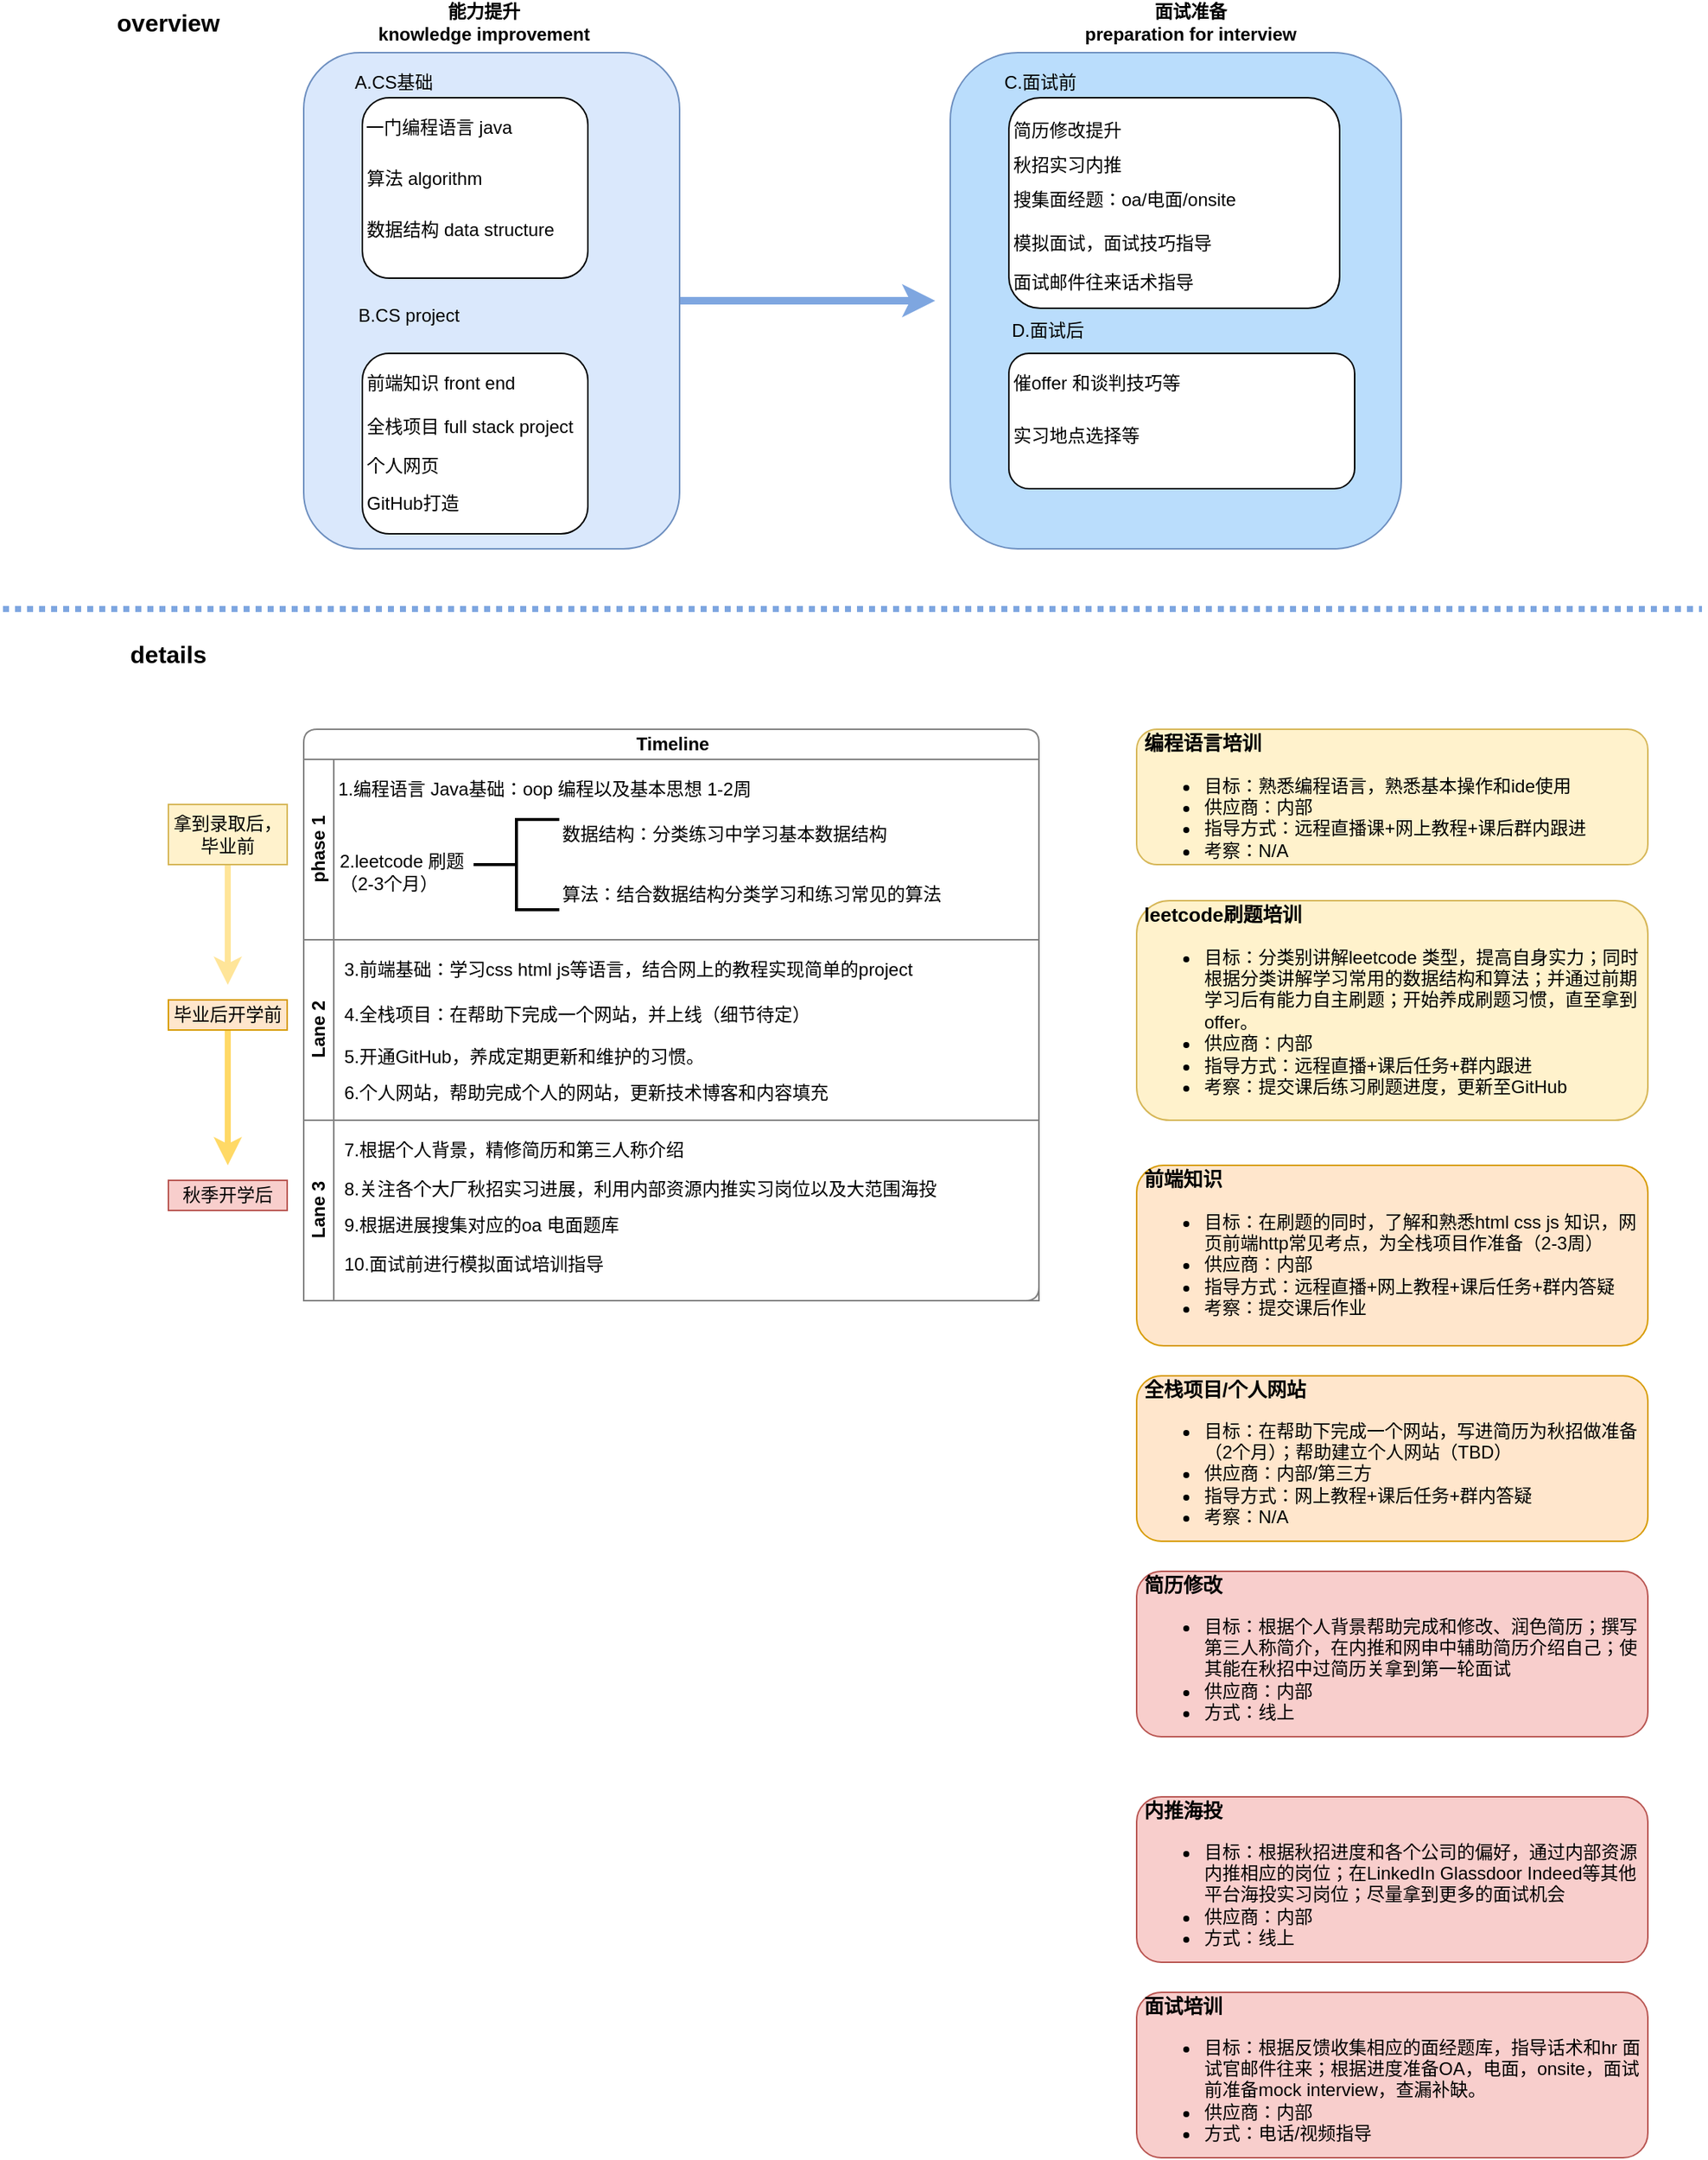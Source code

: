 <mxfile version="12.3.1" type="github" pages="1"><diagram id="WlOXuk777NESBVCsK0zX" name="Page-1"><mxGraphModel dx="1746" dy="865" grid="1" gridSize="10" guides="1" tooltips="1" connect="1" arrows="1" fold="1" page="1" pageScale="1" pageWidth="827" pageHeight="1169" math="0" shadow="0"><root><mxCell id="0"/><mxCell id="1" parent="0"/><mxCell id="vJHowsMaVE-s1c4FEZSy-48" style="edgeStyle=orthogonalEdgeStyle;rounded=0;orthogonalLoop=1;jettySize=auto;html=1;fontSize=18;fontColor=#7EA6E0;strokeColor=#7EA6E0;strokeWidth=5;" parent="1" source="vJHowsMaVE-s1c4FEZSy-3" edge="1"><mxGeometry relative="1" as="geometry"><mxPoint x="720" y="255" as="targetPoint"/></mxGeometry></mxCell><mxCell id="vJHowsMaVE-s1c4FEZSy-3" value="" style="rounded=1;whiteSpace=wrap;html=1;fillColor=#dae8fc;strokeColor=#6c8ebf;" parent="1" vertex="1"><mxGeometry x="300" y="90" width="250" height="330" as="geometry"/></mxCell><mxCell id="vJHowsMaVE-s1c4FEZSy-4" value="能力提升&lt;br&gt;knowledge improvement" style="text;html=1;strokeColor=none;fillColor=none;align=center;verticalAlign=middle;whiteSpace=wrap;rounded=0;fontStyle=1" parent="1" vertex="1"><mxGeometry x="325" y="60" width="190" height="20" as="geometry"/></mxCell><mxCell id="vJHowsMaVE-s1c4FEZSy-9" value="" style="rounded=1;whiteSpace=wrap;html=1;align=left;" parent="1" vertex="1"><mxGeometry x="339" y="120" width="150" height="120" as="geometry"/></mxCell><mxCell id="vJHowsMaVE-s1c4FEZSy-10" value="一门编程语言 java" style="text;html=1;strokeColor=none;fillColor=none;align=center;verticalAlign=middle;whiteSpace=wrap;rounded=0;" parent="1" vertex="1"><mxGeometry x="340" y="130" width="100" height="20" as="geometry"/></mxCell><mxCell id="vJHowsMaVE-s1c4FEZSy-11" value="算法 algorithm" style="text;html=1;strokeColor=none;fillColor=none;align=left;verticalAlign=middle;whiteSpace=wrap;rounded=0;" parent="1" vertex="1"><mxGeometry x="340" y="164" width="100" height="20" as="geometry"/></mxCell><mxCell id="vJHowsMaVE-s1c4FEZSy-15" value="数据结构 data structure&amp;nbsp;" style="text;html=1;strokeColor=none;fillColor=none;align=left;verticalAlign=middle;whiteSpace=wrap;rounded=0;" parent="1" vertex="1"><mxGeometry x="340" y="198" width="190" height="20" as="geometry"/></mxCell><mxCell id="vJHowsMaVE-s1c4FEZSy-19" value="B.CS project" style="text;html=1;strokeColor=none;fillColor=none;align=center;verticalAlign=middle;whiteSpace=wrap;rounded=0;" parent="1" vertex="1"><mxGeometry x="310" y="255" width="120" height="20" as="geometry"/></mxCell><mxCell id="vJHowsMaVE-s1c4FEZSy-20" value="" style="rounded=1;whiteSpace=wrap;html=1;align=left;" parent="1" vertex="1"><mxGeometry x="339" y="290" width="150" height="120" as="geometry"/></mxCell><mxCell id="vJHowsMaVE-s1c4FEZSy-21" value="前端知识 front end" style="text;html=1;strokeColor=none;fillColor=none;align=left;verticalAlign=middle;whiteSpace=wrap;rounded=0;" parent="1" vertex="1"><mxGeometry x="340" y="300" width="140" height="20" as="geometry"/></mxCell><mxCell id="vJHowsMaVE-s1c4FEZSy-22" value="全栈项目 full stack project" style="text;html=1;strokeColor=none;fillColor=none;align=left;verticalAlign=middle;whiteSpace=wrap;rounded=0;" parent="1" vertex="1"><mxGeometry x="340" y="329" width="150" height="20" as="geometry"/></mxCell><mxCell id="vJHowsMaVE-s1c4FEZSy-23" value="个人网页" style="text;html=1;strokeColor=none;fillColor=none;align=left;verticalAlign=middle;whiteSpace=wrap;rounded=0;" parent="1" vertex="1"><mxGeometry x="340" y="355" width="150" height="20" as="geometry"/></mxCell><mxCell id="vJHowsMaVE-s1c4FEZSy-24" value="GitHub打造" style="text;html=1;strokeColor=none;fillColor=none;align=left;verticalAlign=middle;whiteSpace=wrap;rounded=0;" parent="1" vertex="1"><mxGeometry x="340" y="380" width="150" height="20" as="geometry"/></mxCell><mxCell id="vJHowsMaVE-s1c4FEZSy-36" value="" style="rounded=1;whiteSpace=wrap;html=1;fillColor=#BADDFC;strokeColor=#6c8ebf;" parent="1" vertex="1"><mxGeometry x="730" y="90" width="300" height="330" as="geometry"/></mxCell><mxCell id="vJHowsMaVE-s1c4FEZSy-37" value="面试准备&lt;br&gt;preparation for interview" style="text;html=1;strokeColor=none;fillColor=none;align=center;verticalAlign=middle;whiteSpace=wrap;rounded=0;fontStyle=1" parent="1" vertex="1"><mxGeometry x="780" y="60" width="220" height="20" as="geometry"/></mxCell><mxCell id="vJHowsMaVE-s1c4FEZSy-38" value="" style="rounded=1;whiteSpace=wrap;html=1;align=left;" parent="1" vertex="1"><mxGeometry x="769" y="120" width="220" height="140" as="geometry"/></mxCell><mxCell id="vJHowsMaVE-s1c4FEZSy-39" value="简历修改提升" style="text;html=1;strokeColor=none;fillColor=none;align=left;verticalAlign=middle;whiteSpace=wrap;rounded=0;" parent="1" vertex="1"><mxGeometry x="770" y="132" width="100" height="20" as="geometry"/></mxCell><mxCell id="vJHowsMaVE-s1c4FEZSy-40" value="模拟面试，面试技巧指导&amp;nbsp;" style="text;html=1;strokeColor=none;fillColor=none;align=left;verticalAlign=middle;whiteSpace=wrap;rounded=0;" parent="1" vertex="1"><mxGeometry x="770" y="207" width="250" height="20" as="geometry"/></mxCell><mxCell id="vJHowsMaVE-s1c4FEZSy-41" value="搜集面经题：oa/电面/onsite" style="text;html=1;strokeColor=none;fillColor=none;align=left;verticalAlign=middle;whiteSpace=wrap;rounded=0;" parent="1" vertex="1"><mxGeometry x="770" y="178" width="210" height="20" as="geometry"/></mxCell><mxCell id="vJHowsMaVE-s1c4FEZSy-42" value="C.面试前" style="text;html=1;strokeColor=none;fillColor=none;align=center;verticalAlign=middle;whiteSpace=wrap;rounded=0;" parent="1" vertex="1"><mxGeometry x="730" y="100" width="120" height="20" as="geometry"/></mxCell><mxCell id="vJHowsMaVE-s1c4FEZSy-43" value="" style="rounded=1;whiteSpace=wrap;html=1;align=left;" parent="1" vertex="1"><mxGeometry x="769" y="290" width="230" height="90" as="geometry"/></mxCell><mxCell id="vJHowsMaVE-s1c4FEZSy-51" value="A.CS基础" style="text;html=1;strokeColor=none;fillColor=none;align=center;verticalAlign=middle;whiteSpace=wrap;rounded=0;" parent="1" vertex="1"><mxGeometry x="300" y="100" width="120" height="20" as="geometry"/></mxCell><mxCell id="vJHowsMaVE-s1c4FEZSy-52" value="秋招实习内推" style="text;html=1;strokeColor=none;fillColor=none;align=left;verticalAlign=middle;whiteSpace=wrap;rounded=0;" parent="1" vertex="1"><mxGeometry x="770" y="153" width="100" height="24" as="geometry"/></mxCell><mxCell id="vJHowsMaVE-s1c4FEZSy-54" value="D.面试后" style="text;html=1;strokeColor=none;fillColor=none;align=center;verticalAlign=middle;whiteSpace=wrap;rounded=0;" parent="1" vertex="1"><mxGeometry x="735" y="265" width="120" height="20" as="geometry"/></mxCell><mxCell id="vJHowsMaVE-s1c4FEZSy-56" value="面试邮件往来话术指导" style="text;html=1;strokeColor=none;fillColor=none;align=left;verticalAlign=middle;whiteSpace=wrap;rounded=0;" parent="1" vertex="1"><mxGeometry x="770" y="232.5" width="130" height="20" as="geometry"/></mxCell><mxCell id="vJHowsMaVE-s1c4FEZSy-57" value="催offer 和谈判技巧等" style="text;html=1;strokeColor=none;fillColor=none;align=left;verticalAlign=middle;whiteSpace=wrap;rounded=0;" parent="1" vertex="1"><mxGeometry x="770" y="300" width="130" height="20" as="geometry"/></mxCell><mxCell id="vJHowsMaVE-s1c4FEZSy-59" value="实习地点选择等" style="text;html=1;strokeColor=none;fillColor=none;align=left;verticalAlign=middle;whiteSpace=wrap;rounded=0;" parent="1" vertex="1"><mxGeometry x="770" y="335" width="130" height="20" as="geometry"/></mxCell><mxCell id="vJHowsMaVE-s1c4FEZSy-72" value="Timeline" style="swimlane;html=1;childLayout=stackLayout;resizeParent=1;resizeParentMax=0;horizontal=1;startSize=20;horizontalStack=0;rounded=1;labelBackgroundColor=none;align=center;strokeColor=#808080;" parent="1" vertex="1"><mxGeometry x="300" y="540" width="489" height="380" as="geometry"/></mxCell><mxCell id="vJHowsMaVE-s1c4FEZSy-73" value="phase 1" style="swimlane;html=1;startSize=20;horizontal=0;strokeColor=#808080;" parent="vJHowsMaVE-s1c4FEZSy-72" vertex="1"><mxGeometry y="20" width="489" height="120" as="geometry"/></mxCell><mxCell id="vJHowsMaVE-s1c4FEZSy-76" value="1.编程语言 Java基础：oop 编程以及基本思想 1-2周" style="text;html=1;strokeColor=none;fillColor=none;align=left;verticalAlign=middle;whiteSpace=wrap;rounded=0;labelBackgroundColor=none;" parent="vJHowsMaVE-s1c4FEZSy-73" vertex="1"><mxGeometry x="21" y="10" width="341" height="20" as="geometry"/></mxCell><mxCell id="vJHowsMaVE-s1c4FEZSy-80" value="2.leetcode 刷题&lt;br&gt;（2-3个月）" style="text;html=1;strokeColor=none;fillColor=none;align=left;verticalAlign=middle;whiteSpace=wrap;rounded=0;labelBackgroundColor=none;" parent="vJHowsMaVE-s1c4FEZSy-73" vertex="1"><mxGeometry x="22" y="65" width="141" height="20" as="geometry"/></mxCell><mxCell id="vJHowsMaVE-s1c4FEZSy-84" value="" style="strokeWidth=2;html=1;shape=mxgraph.flowchart.annotation_2;align=left;labelPosition=right;pointerEvents=1;rounded=1;labelBackgroundColor=none;strokeColor=#000000;" parent="vJHowsMaVE-s1c4FEZSy-73" vertex="1"><mxGeometry x="113" y="40" width="57" height="60" as="geometry"/></mxCell><mxCell id="vJHowsMaVE-s1c4FEZSy-85" value="数据结构：分类练习中学习基本数据结构&amp;nbsp;" style="text;html=1;strokeColor=none;fillColor=none;align=left;verticalAlign=middle;whiteSpace=wrap;rounded=0;labelBackgroundColor=none;" parent="vJHowsMaVE-s1c4FEZSy-73" vertex="1"><mxGeometry x="170" y="40" width="280" height="20" as="geometry"/></mxCell><mxCell id="vJHowsMaVE-s1c4FEZSy-86" value="算法：结合数据结构分类学习和练习常见的算法" style="text;html=1;strokeColor=none;fillColor=none;align=left;verticalAlign=middle;whiteSpace=wrap;rounded=0;labelBackgroundColor=none;" parent="vJHowsMaVE-s1c4FEZSy-73" vertex="1"><mxGeometry x="170" y="80" width="280" height="20" as="geometry"/></mxCell><mxCell id="vJHowsMaVE-s1c4FEZSy-74" value="Lane 2" style="swimlane;html=1;startSize=20;horizontal=0;strokeColor=#808080;" parent="vJHowsMaVE-s1c4FEZSy-72" vertex="1"><mxGeometry y="140" width="489" height="120" as="geometry"/></mxCell><mxCell id="vJHowsMaVE-s1c4FEZSy-87" value="3.前端基础：学习css html js等语言，结合网上的教程实现简单的project&amp;nbsp;" style="text;html=1;strokeColor=none;fillColor=none;align=left;verticalAlign=middle;whiteSpace=wrap;rounded=0;labelBackgroundColor=none;" parent="vJHowsMaVE-s1c4FEZSy-74" vertex="1"><mxGeometry x="25" y="10" width="415" height="20" as="geometry"/></mxCell><mxCell id="vJHowsMaVE-s1c4FEZSy-88" value="4.全栈项目：在帮助下完成一个网站，并上线（细节待定）" style="text;html=1;strokeColor=none;fillColor=none;align=left;verticalAlign=middle;whiteSpace=wrap;rounded=0;labelBackgroundColor=none;" parent="vJHowsMaVE-s1c4FEZSy-74" vertex="1"><mxGeometry x="25" y="40" width="415" height="20" as="geometry"/></mxCell><mxCell id="vJHowsMaVE-s1c4FEZSy-89" value="5.开通GitHub，养成定期更新和维护的习惯。" style="text;html=1;strokeColor=none;fillColor=none;align=left;verticalAlign=middle;whiteSpace=wrap;rounded=0;labelBackgroundColor=none;" parent="vJHowsMaVE-s1c4FEZSy-74" vertex="1"><mxGeometry x="25" y="68" width="415" height="20" as="geometry"/></mxCell><mxCell id="vJHowsMaVE-s1c4FEZSy-90" value="6.个人网站，帮助完成个人的网站，更新技术博客和内容填充" style="text;html=1;strokeColor=none;fillColor=none;align=left;verticalAlign=middle;whiteSpace=wrap;rounded=0;labelBackgroundColor=none;" parent="vJHowsMaVE-s1c4FEZSy-74" vertex="1"><mxGeometry x="25" y="92" width="415" height="20" as="geometry"/></mxCell><mxCell id="vJHowsMaVE-s1c4FEZSy-75" value="Lane 3" style="swimlane;html=1;startSize=20;horizontal=0;strokeColor=#808080;" parent="vJHowsMaVE-s1c4FEZSy-72" vertex="1"><mxGeometry y="260" width="489" height="120" as="geometry"/></mxCell><mxCell id="vJHowsMaVE-s1c4FEZSy-95" value="7.根据个人背景，精修简历和第三人称介绍" style="text;html=1;strokeColor=none;fillColor=none;align=left;verticalAlign=middle;whiteSpace=wrap;rounded=0;labelBackgroundColor=none;" parent="vJHowsMaVE-s1c4FEZSy-75" vertex="1"><mxGeometry x="25" y="10" width="415" height="20" as="geometry"/></mxCell><mxCell id="vJHowsMaVE-s1c4FEZSy-96" value="8.关注各个大厂秋招实习进展，利用内部资源内推实习岗位以及大范围海投" style="text;html=1;strokeColor=none;fillColor=none;align=left;verticalAlign=middle;whiteSpace=wrap;rounded=0;labelBackgroundColor=none;" parent="vJHowsMaVE-s1c4FEZSy-75" vertex="1"><mxGeometry x="25" y="36" width="415" height="20" as="geometry"/></mxCell><mxCell id="vJHowsMaVE-s1c4FEZSy-97" value="9.根据进展搜集对应的oa 电面题库" style="text;html=1;strokeColor=none;fillColor=none;align=left;verticalAlign=middle;whiteSpace=wrap;rounded=0;labelBackgroundColor=none;" parent="vJHowsMaVE-s1c4FEZSy-75" vertex="1"><mxGeometry x="25" y="60" width="415" height="20" as="geometry"/></mxCell><mxCell id="vJHowsMaVE-s1c4FEZSy-98" value="10.面试前进行模拟面试培训指导" style="text;html=1;strokeColor=none;fillColor=none;align=left;verticalAlign=middle;whiteSpace=wrap;rounded=0;labelBackgroundColor=none;" parent="vJHowsMaVE-s1c4FEZSy-75" vertex="1"><mxGeometry x="25" y="86" width="415" height="20" as="geometry"/></mxCell><mxCell id="vJHowsMaVE-s1c4FEZSy-100" style="edgeStyle=orthogonalEdgeStyle;rounded=0;orthogonalLoop=1;jettySize=auto;html=1;strokeWidth=4;strokeColor=#FFD966;" parent="1" source="vJHowsMaVE-s1c4FEZSy-92" edge="1"><mxGeometry relative="1" as="geometry"><mxPoint x="249.5" y="830" as="targetPoint"/></mxGeometry></mxCell><mxCell id="vJHowsMaVE-s1c4FEZSy-92" value="毕业后开学前" style="text;html=1;strokeColor=#d79b00;fillColor=#ffe6cc;align=center;verticalAlign=middle;whiteSpace=wrap;rounded=0;labelBackgroundColor=none;" parent="1" vertex="1"><mxGeometry x="210" y="720" width="79" height="20" as="geometry"/></mxCell><mxCell id="vJHowsMaVE-s1c4FEZSy-93" style="edgeStyle=orthogonalEdgeStyle;rounded=1;orthogonalLoop=1;jettySize=auto;html=1;strokeWidth=4;strokeColor=#FFE599;" parent="1" source="vJHowsMaVE-s1c4FEZSy-91" edge="1"><mxGeometry relative="1" as="geometry"><mxPoint x="249.5" y="710" as="targetPoint"/></mxGeometry></mxCell><mxCell id="vJHowsMaVE-s1c4FEZSy-91" value="拿到录取后，毕业前" style="text;html=1;strokeColor=#d6b656;fillColor=#fff2cc;align=center;verticalAlign=middle;whiteSpace=wrap;rounded=0;labelBackgroundColor=none;" parent="1" vertex="1"><mxGeometry x="210" y="590" width="79" height="40" as="geometry"/></mxCell><mxCell id="vJHowsMaVE-s1c4FEZSy-99" value="秋季开学后" style="text;html=1;strokeColor=#b85450;fillColor=#f8cecc;align=center;verticalAlign=middle;whiteSpace=wrap;rounded=0;labelBackgroundColor=none;" parent="1" vertex="1"><mxGeometry x="210" y="840" width="79" height="20" as="geometry"/></mxCell><mxCell id="vJHowsMaVE-s1c4FEZSy-101" value="&lt;p style=&quot;line-height: 50%&quot;&gt;&lt;/p&gt;&lt;h1 style=&quot;font-size: 13px&quot;&gt;&lt;font style=&quot;font-size: 13px&quot;&gt;编程语言培训&lt;/font&gt;&lt;/h1&gt;&lt;p style=&quot;font-size: 13px&quot;&gt;&lt;/p&gt;&lt;ul&gt;&lt;li&gt;目标：熟悉编程语言，熟悉基本操作和ide使用&amp;nbsp;&lt;/li&gt;&lt;li&gt;供应商：内部&lt;/li&gt;&lt;li&gt;指导方式：远程直播课+网上教程+课后群内跟进&lt;/li&gt;&lt;li&gt;考察：N/A&lt;/li&gt;&lt;/ul&gt;&lt;p&gt;&lt;/p&gt;" style="text;html=1;strokeColor=#d6b656;fillColor=#fff2cc;spacing=5;spacingTop=-20;whiteSpace=wrap;overflow=hidden;rounded=1;labelBackgroundColor=none;align=left;shadow=0;comic=0;glass=0;" parent="1" vertex="1"><mxGeometry x="854" y="540" width="340" height="90" as="geometry"/></mxCell><mxCell id="vJHowsMaVE-s1c4FEZSy-104" value="&lt;p style=&quot;line-height: 50%&quot;&gt;&lt;/p&gt;&lt;h1 style=&quot;font-size: 13px&quot;&gt;&lt;font style=&quot;font-size: 13px&quot;&gt;leetcode刷题培训&lt;/font&gt;&lt;/h1&gt;&lt;p style=&quot;font-size: 13px&quot;&gt;&lt;/p&gt;&lt;ul&gt;&lt;li&gt;目标：分类别讲解leetcode 类型，提高自身实力；同时根据分类讲解学习常用的数据结构和算法；并通过前期学习后有能力自主刷题；开始养成刷题习惯，直至拿到offer。&lt;/li&gt;&lt;li&gt;供应商：内部&lt;/li&gt;&lt;li&gt;指导方式：远程直播+课后任务+群内跟进&lt;/li&gt;&lt;li&gt;考察：提交课后练习刷题进度，更新至GitHub&lt;/li&gt;&lt;/ul&gt;&lt;p&gt;&lt;/p&gt;" style="text;html=1;strokeColor=#d6b656;fillColor=#fff2cc;spacing=5;spacingTop=-20;whiteSpace=wrap;overflow=hidden;rounded=1;labelBackgroundColor=none;align=left;shadow=0;comic=0;glass=0;" parent="1" vertex="1"><mxGeometry x="854" y="654" width="340" height="146" as="geometry"/></mxCell><mxCell id="vJHowsMaVE-s1c4FEZSy-105" value="&lt;p style=&quot;line-height: 50%&quot;&gt;&lt;/p&gt;&lt;h1 style=&quot;font-size: 13px&quot;&gt;前端知识&lt;/h1&gt;&lt;p style=&quot;font-size: 13px&quot;&gt;&lt;/p&gt;&lt;ul&gt;&lt;li&gt;目标：在刷题的同时，了解和熟悉html css js 知识，网页前端http常见考点，为全栈项目作准备（2-3周）&lt;/li&gt;&lt;li&gt;供应商：内部&lt;/li&gt;&lt;li&gt;指导方式：远程直播+网上教程+课后任务+群内答疑&lt;/li&gt;&lt;li&gt;考察：提交课后作业&lt;/li&gt;&lt;/ul&gt;&lt;p&gt;&lt;/p&gt;" style="text;html=1;strokeColor=#d79b00;fillColor=#ffe6cc;spacing=5;spacingTop=-20;whiteSpace=wrap;overflow=hidden;rounded=1;labelBackgroundColor=none;align=left;shadow=0;comic=0;glass=0;" parent="1" vertex="1"><mxGeometry x="854" y="830" width="340" height="120" as="geometry"/></mxCell><mxCell id="vJHowsMaVE-s1c4FEZSy-106" value="&lt;p style=&quot;line-height: 50%&quot;&gt;&lt;/p&gt;&lt;h1 style=&quot;font-size: 13px&quot;&gt;全栈项目/个人网站&lt;/h1&gt;&lt;div&gt;&lt;ul&gt;&lt;li&gt;目标：在帮助下完成一个网站，写进简历为秋招做准备（2个月）；帮助建立个人网站（TBD）&lt;/li&gt;&lt;li&gt;供应商：内部/第三方&lt;/li&gt;&lt;li&gt;指导方式：网上教程+课后任务+群内答疑&lt;/li&gt;&lt;li&gt;考察：N/A&lt;/li&gt;&lt;/ul&gt;&lt;/div&gt;&lt;p&gt;&lt;/p&gt;" style="text;html=1;strokeColor=#d79b00;fillColor=#ffe6cc;spacing=5;spacingTop=-20;whiteSpace=wrap;overflow=hidden;rounded=1;labelBackgroundColor=none;align=left;shadow=0;comic=0;glass=0;" parent="1" vertex="1"><mxGeometry x="854" y="970" width="340" height="110" as="geometry"/></mxCell><mxCell id="vJHowsMaVE-s1c4FEZSy-108" value="&lt;p style=&quot;line-height: 50%&quot;&gt;&lt;/p&gt;&lt;h1 style=&quot;font-size: 13px&quot;&gt;简历修改&lt;/h1&gt;&lt;div&gt;&lt;ul&gt;&lt;li&gt;目标：根据个人背景帮助完成和修改、润色简历；撰写第三人称简介，在内推和网申中辅助简历介绍自己；使其能在秋招中过简历关拿到第一轮面试&lt;/li&gt;&lt;li&gt;供应商：内部&lt;/li&gt;&lt;li&gt;方式：线上&lt;/li&gt;&lt;/ul&gt;&lt;/div&gt;&lt;p&gt;&lt;/p&gt;" style="text;html=1;strokeColor=#b85450;fillColor=#f8cecc;spacing=5;spacingTop=-20;whiteSpace=wrap;overflow=hidden;rounded=1;labelBackgroundColor=none;align=left;shadow=0;comic=0;glass=0;" parent="1" vertex="1"><mxGeometry x="854" y="1100" width="340" height="110" as="geometry"/></mxCell><mxCell id="vJHowsMaVE-s1c4FEZSy-109" value="&lt;p style=&quot;line-height: 50%&quot;&gt;&lt;/p&gt;&lt;h1 style=&quot;font-size: 13px&quot;&gt;内推海投&lt;/h1&gt;&lt;div&gt;&lt;ul&gt;&lt;li&gt;目标：根据秋招进度和各个公司的偏好，通过内部资源内推相应的岗位；在LinkedIn Glassdoor Indeed等其他平台海投实习岗位；尽量拿到更多的面试机会&lt;/li&gt;&lt;li&gt;供应商：内部&lt;/li&gt;&lt;li&gt;方式：线上&lt;/li&gt;&lt;/ul&gt;&lt;/div&gt;&lt;p&gt;&lt;/p&gt;" style="text;html=1;strokeColor=#b85450;fillColor=#f8cecc;spacing=5;spacingTop=-20;whiteSpace=wrap;overflow=hidden;rounded=1;labelBackgroundColor=none;align=left;shadow=0;comic=0;glass=0;" parent="1" vertex="1"><mxGeometry x="854" y="1250" width="340" height="110" as="geometry"/></mxCell><mxCell id="vJHowsMaVE-s1c4FEZSy-110" value="&lt;p style=&quot;line-height: 50%&quot;&gt;&lt;/p&gt;&lt;h1 style=&quot;font-size: 13px&quot;&gt;面试培训&lt;/h1&gt;&lt;div&gt;&lt;ul&gt;&lt;li&gt;目标：根据反馈收集相应的面经题库，指导话术和hr 面试官邮件往来；根据进度准备OA，电面，onsite，面试前准备mock interview，查漏补缺。&lt;/li&gt;&lt;li&gt;供应商：内部&lt;/li&gt;&lt;li&gt;方式：电话/视频指导&lt;/li&gt;&lt;/ul&gt;&lt;/div&gt;&lt;p&gt;&lt;/p&gt;" style="text;html=1;strokeColor=#b85450;fillColor=#f8cecc;spacing=5;spacingTop=-20;whiteSpace=wrap;overflow=hidden;rounded=1;labelBackgroundColor=none;align=left;shadow=0;comic=0;glass=0;" parent="1" vertex="1"><mxGeometry x="854" y="1380" width="340" height="110" as="geometry"/></mxCell><mxCell id="vJHowsMaVE-s1c4FEZSy-112" value="&lt;font style=&quot;font-size: 16px&quot;&gt;&lt;b&gt;overview&lt;/b&gt;&lt;/font&gt;" style="text;html=1;strokeColor=none;fillColor=none;align=center;verticalAlign=middle;whiteSpace=wrap;rounded=0;shadow=0;glass=0;comic=0;labelBackgroundColor=none;" parent="1" vertex="1"><mxGeometry x="190" y="60" width="40" height="20" as="geometry"/></mxCell><mxCell id="FFH19tA_c_mxOcWcyFL_-1" value="&lt;span style=&quot;font-size: 16px&quot;&gt;&lt;b&gt;details&lt;/b&gt;&lt;/span&gt;" style="text;html=1;strokeColor=none;fillColor=none;align=center;verticalAlign=middle;whiteSpace=wrap;rounded=0;shadow=0;glass=0;comic=0;labelBackgroundColor=none;" vertex="1" parent="1"><mxGeometry x="190" y="480" width="40" height="20" as="geometry"/></mxCell><mxCell id="FFH19tA_c_mxOcWcyFL_-3" value="" style="endArrow=none;dashed=1;html=1;strokeColor=#7EA6E0;fontSize=18;fontColor=#7EA6E0;dashPattern=1 1;strokeWidth=4;" edge="1" parent="1"><mxGeometry width="50" height="50" relative="1" as="geometry"><mxPoint x="100" y="460" as="sourcePoint"/><mxPoint x="1230" y="460" as="targetPoint"/></mxGeometry></mxCell></root></mxGraphModel></diagram></mxfile>